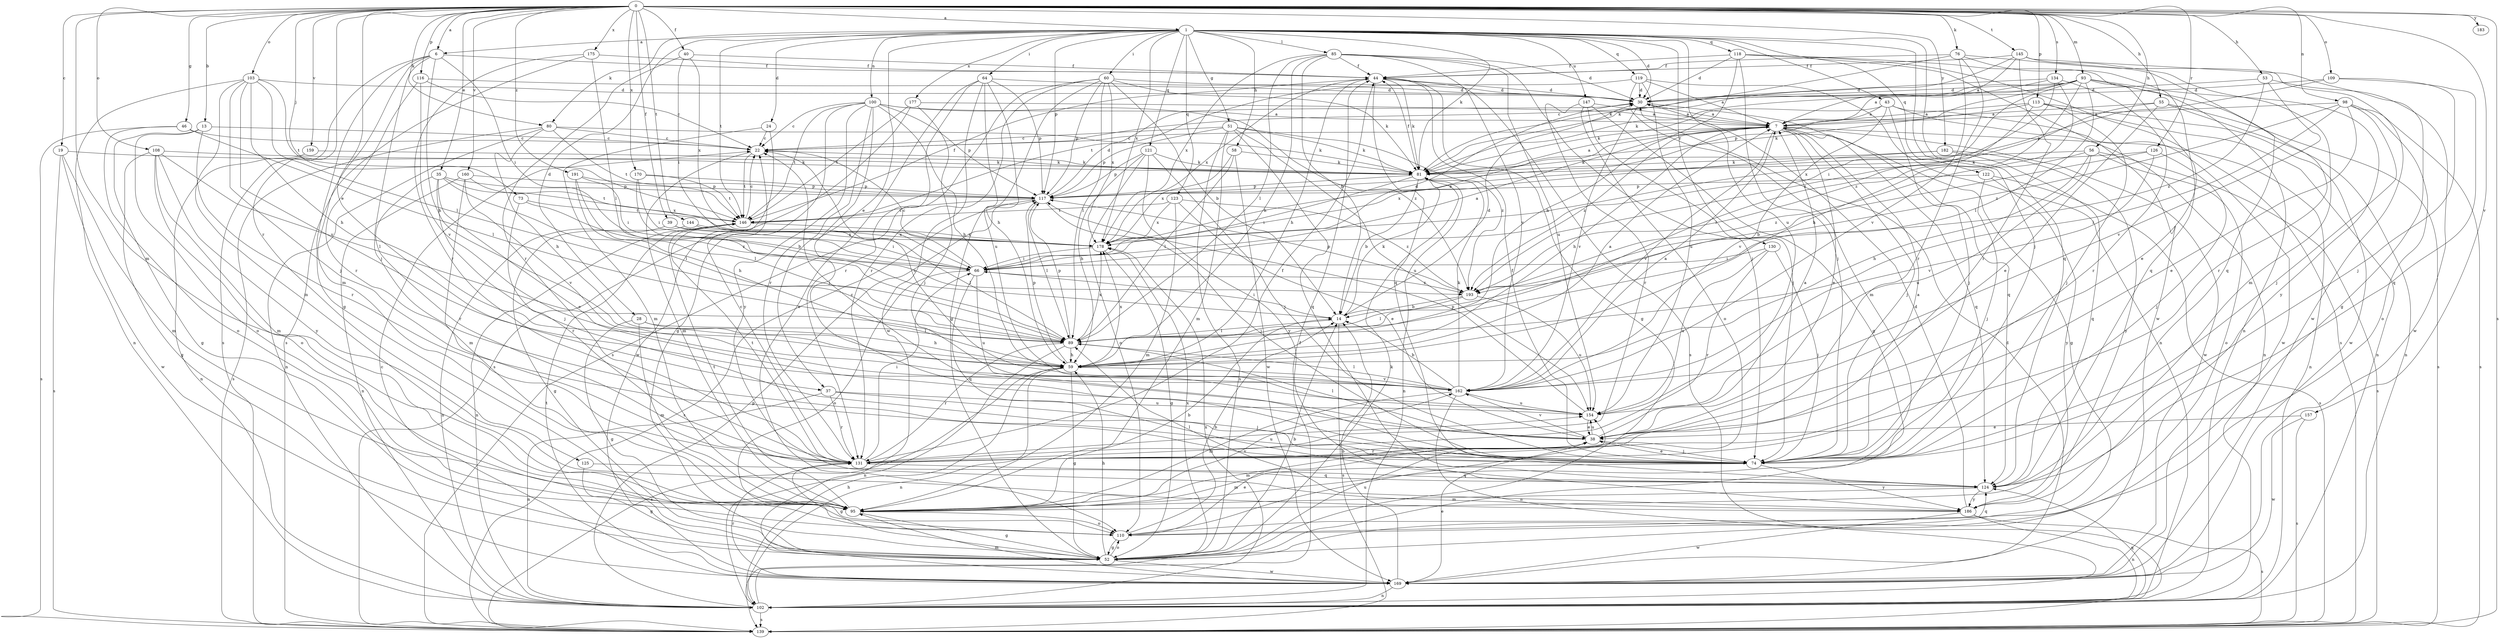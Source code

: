 strict digraph  {
0;
1;
6;
7;
13;
14;
19;
22;
24;
28;
30;
35;
37;
38;
39;
40;
43;
44;
46;
51;
52;
53;
55;
56;
58;
59;
60;
64;
66;
73;
74;
76;
80;
81;
85;
89;
93;
95;
98;
100;
102;
103;
108;
109;
110;
113;
116;
117;
118;
119;
121;
122;
123;
124;
125;
126;
130;
131;
134;
139;
144;
145;
146;
147;
154;
157;
159;
160;
162;
169;
170;
175;
177;
178;
182;
183;
186;
191;
193;
0 -> 1  [label=a];
0 -> 6  [label=a];
0 -> 13  [label=b];
0 -> 19  [label=c];
0 -> 35  [label=e];
0 -> 37  [label=e];
0 -> 39  [label=f];
0 -> 40  [label=f];
0 -> 46  [label=g];
0 -> 53  [label=h];
0 -> 55  [label=h];
0 -> 56  [label=h];
0 -> 73  [label=j];
0 -> 76  [label=k];
0 -> 80  [label=k];
0 -> 93  [label=m];
0 -> 95  [label=m];
0 -> 98  [label=n];
0 -> 103  [label=o];
0 -> 108  [label=o];
0 -> 109  [label=o];
0 -> 113  [label=p];
0 -> 116  [label=p];
0 -> 125  [label=r];
0 -> 126  [label=r];
0 -> 134  [label=s];
0 -> 139  [label=s];
0 -> 144  [label=t];
0 -> 145  [label=t];
0 -> 157  [label=v];
0 -> 159  [label=v];
0 -> 160  [label=v];
0 -> 170  [label=x];
0 -> 175  [label=x];
0 -> 182  [label=y];
0 -> 183  [label=y];
0 -> 191  [label=z];
1 -> 6  [label=a];
1 -> 24  [label=d];
1 -> 28  [label=d];
1 -> 30  [label=d];
1 -> 37  [label=e];
1 -> 43  [label=f];
1 -> 51  [label=g];
1 -> 58  [label=h];
1 -> 60  [label=i];
1 -> 64  [label=i];
1 -> 74  [label=j];
1 -> 80  [label=k];
1 -> 81  [label=k];
1 -> 85  [label=l];
1 -> 100  [label=n];
1 -> 117  [label=p];
1 -> 118  [label=q];
1 -> 119  [label=q];
1 -> 121  [label=q];
1 -> 122  [label=q];
1 -> 123  [label=q];
1 -> 124  [label=q];
1 -> 130  [label=r];
1 -> 146  [label=t];
1 -> 147  [label=u];
1 -> 154  [label=u];
1 -> 177  [label=x];
1 -> 178  [label=x];
6 -> 44  [label=f];
6 -> 52  [label=g];
6 -> 59  [label=h];
6 -> 66  [label=i];
6 -> 74  [label=j];
6 -> 95  [label=m];
6 -> 139  [label=s];
7 -> 22  [label=c];
7 -> 38  [label=e];
7 -> 52  [label=g];
7 -> 59  [label=h];
7 -> 74  [label=j];
7 -> 102  [label=n];
7 -> 124  [label=q];
7 -> 162  [label=v];
7 -> 169  [label=w];
7 -> 193  [label=z];
13 -> 22  [label=c];
13 -> 52  [label=g];
13 -> 110  [label=o];
13 -> 131  [label=r];
14 -> 30  [label=d];
14 -> 66  [label=i];
14 -> 81  [label=k];
14 -> 89  [label=l];
14 -> 139  [label=s];
19 -> 81  [label=k];
19 -> 95  [label=m];
19 -> 139  [label=s];
19 -> 169  [label=w];
22 -> 81  [label=k];
22 -> 95  [label=m];
22 -> 146  [label=t];
24 -> 22  [label=c];
24 -> 95  [label=m];
24 -> 169  [label=w];
28 -> 52  [label=g];
28 -> 59  [label=h];
28 -> 89  [label=l];
28 -> 95  [label=m];
30 -> 7  [label=a];
30 -> 124  [label=q];
30 -> 162  [label=v];
35 -> 38  [label=e];
35 -> 74  [label=j];
35 -> 89  [label=l];
35 -> 117  [label=p];
35 -> 131  [label=r];
35 -> 146  [label=t];
37 -> 74  [label=j];
37 -> 102  [label=n];
37 -> 131  [label=r];
37 -> 154  [label=u];
38 -> 7  [label=a];
38 -> 22  [label=c];
38 -> 74  [label=j];
38 -> 89  [label=l];
38 -> 95  [label=m];
38 -> 131  [label=r];
38 -> 154  [label=u];
38 -> 162  [label=v];
39 -> 66  [label=i];
39 -> 102  [label=n];
39 -> 178  [label=x];
40 -> 44  [label=f];
40 -> 66  [label=i];
40 -> 131  [label=r];
40 -> 178  [label=x];
43 -> 7  [label=a];
43 -> 74  [label=j];
43 -> 81  [label=k];
43 -> 102  [label=n];
43 -> 162  [label=v];
43 -> 169  [label=w];
44 -> 30  [label=d];
44 -> 52  [label=g];
44 -> 59  [label=h];
44 -> 81  [label=k];
44 -> 124  [label=q];
44 -> 139  [label=s];
44 -> 178  [label=x];
46 -> 22  [label=c];
46 -> 89  [label=l];
46 -> 110  [label=o];
46 -> 139  [label=s];
51 -> 22  [label=c];
51 -> 81  [label=k];
51 -> 95  [label=m];
51 -> 117  [label=p];
51 -> 124  [label=q];
51 -> 139  [label=s];
51 -> 154  [label=u];
51 -> 193  [label=z];
52 -> 14  [label=b];
52 -> 59  [label=h];
52 -> 81  [label=k];
52 -> 110  [label=o];
52 -> 154  [label=u];
52 -> 169  [label=w];
52 -> 178  [label=x];
53 -> 30  [label=d];
53 -> 162  [label=v];
53 -> 169  [label=w];
53 -> 193  [label=z];
55 -> 7  [label=a];
55 -> 38  [label=e];
55 -> 102  [label=n];
55 -> 139  [label=s];
55 -> 178  [label=x];
56 -> 59  [label=h];
56 -> 81  [label=k];
56 -> 110  [label=o];
56 -> 139  [label=s];
56 -> 154  [label=u];
56 -> 193  [label=z];
58 -> 81  [label=k];
58 -> 89  [label=l];
58 -> 169  [label=w];
58 -> 178  [label=x];
59 -> 7  [label=a];
59 -> 52  [label=g];
59 -> 102  [label=n];
59 -> 117  [label=p];
59 -> 139  [label=s];
59 -> 162  [label=v];
59 -> 178  [label=x];
60 -> 14  [label=b];
60 -> 30  [label=d];
60 -> 52  [label=g];
60 -> 81  [label=k];
60 -> 89  [label=l];
60 -> 117  [label=p];
60 -> 131  [label=r];
60 -> 139  [label=s];
60 -> 178  [label=x];
64 -> 30  [label=d];
64 -> 59  [label=h];
64 -> 110  [label=o];
64 -> 117  [label=p];
64 -> 131  [label=r];
64 -> 154  [label=u];
64 -> 169  [label=w];
66 -> 7  [label=a];
66 -> 22  [label=c];
66 -> 30  [label=d];
66 -> 110  [label=o];
66 -> 124  [label=q];
66 -> 154  [label=u];
66 -> 193  [label=z];
73 -> 131  [label=r];
73 -> 146  [label=t];
73 -> 193  [label=z];
74 -> 7  [label=a];
74 -> 38  [label=e];
74 -> 44  [label=f];
74 -> 95  [label=m];
74 -> 186  [label=y];
76 -> 44  [label=f];
76 -> 81  [label=k];
76 -> 124  [label=q];
76 -> 131  [label=r];
76 -> 162  [label=v];
76 -> 169  [label=w];
80 -> 22  [label=c];
80 -> 59  [label=h];
80 -> 81  [label=k];
80 -> 102  [label=n];
80 -> 139  [label=s];
80 -> 146  [label=t];
81 -> 7  [label=a];
81 -> 14  [label=b];
81 -> 44  [label=f];
81 -> 66  [label=i];
81 -> 102  [label=n];
81 -> 117  [label=p];
85 -> 14  [label=b];
85 -> 30  [label=d];
85 -> 44  [label=f];
85 -> 59  [label=h];
85 -> 74  [label=j];
85 -> 89  [label=l];
85 -> 154  [label=u];
85 -> 162  [label=v];
85 -> 178  [label=x];
89 -> 59  [label=h];
89 -> 102  [label=n];
89 -> 117  [label=p];
89 -> 131  [label=r];
89 -> 178  [label=x];
93 -> 7  [label=a];
93 -> 22  [label=c];
93 -> 30  [label=d];
93 -> 38  [label=e];
93 -> 66  [label=i];
93 -> 89  [label=l];
93 -> 117  [label=p];
93 -> 131  [label=r];
93 -> 186  [label=y];
93 -> 193  [label=z];
95 -> 14  [label=b];
95 -> 52  [label=g];
95 -> 110  [label=o];
95 -> 146  [label=t];
95 -> 162  [label=v];
98 -> 7  [label=a];
98 -> 38  [label=e];
98 -> 74  [label=j];
98 -> 89  [label=l];
98 -> 110  [label=o];
98 -> 139  [label=s];
98 -> 193  [label=z];
100 -> 7  [label=a];
100 -> 22  [label=c];
100 -> 52  [label=g];
100 -> 59  [label=h];
100 -> 74  [label=j];
100 -> 117  [label=p];
100 -> 131  [label=r];
100 -> 146  [label=t];
100 -> 186  [label=y];
100 -> 193  [label=z];
102 -> 44  [label=f];
102 -> 59  [label=h];
102 -> 117  [label=p];
102 -> 124  [label=q];
102 -> 139  [label=s];
102 -> 178  [label=x];
103 -> 30  [label=d];
103 -> 59  [label=h];
103 -> 74  [label=j];
103 -> 89  [label=l];
103 -> 95  [label=m];
103 -> 102  [label=n];
103 -> 146  [label=t];
103 -> 162  [label=v];
108 -> 52  [label=g];
108 -> 81  [label=k];
108 -> 89  [label=l];
108 -> 95  [label=m];
108 -> 110  [label=o];
108 -> 186  [label=y];
109 -> 30  [label=d];
109 -> 74  [label=j];
109 -> 117  [label=p];
109 -> 124  [label=q];
110 -> 14  [label=b];
110 -> 38  [label=e];
110 -> 52  [label=g];
110 -> 124  [label=q];
113 -> 7  [label=a];
113 -> 74  [label=j];
113 -> 81  [label=k];
113 -> 89  [label=l];
113 -> 102  [label=n];
113 -> 169  [label=w];
116 -> 22  [label=c];
116 -> 30  [label=d];
116 -> 131  [label=r];
116 -> 162  [label=v];
117 -> 30  [label=d];
117 -> 74  [label=j];
117 -> 89  [label=l];
117 -> 139  [label=s];
117 -> 146  [label=t];
118 -> 30  [label=d];
118 -> 44  [label=f];
118 -> 59  [label=h];
118 -> 74  [label=j];
118 -> 102  [label=n];
118 -> 139  [label=s];
118 -> 169  [label=w];
119 -> 7  [label=a];
119 -> 30  [label=d];
119 -> 95  [label=m];
119 -> 102  [label=n];
119 -> 146  [label=t];
119 -> 154  [label=u];
121 -> 59  [label=h];
121 -> 74  [label=j];
121 -> 81  [label=k];
121 -> 110  [label=o];
121 -> 117  [label=p];
121 -> 186  [label=y];
122 -> 74  [label=j];
122 -> 117  [label=p];
122 -> 139  [label=s];
122 -> 186  [label=y];
123 -> 38  [label=e];
123 -> 95  [label=m];
123 -> 146  [label=t];
123 -> 178  [label=x];
123 -> 193  [label=z];
124 -> 95  [label=m];
124 -> 186  [label=y];
125 -> 52  [label=g];
125 -> 124  [label=q];
126 -> 14  [label=b];
126 -> 74  [label=j];
126 -> 81  [label=k];
126 -> 162  [label=v];
130 -> 66  [label=i];
130 -> 74  [label=j];
130 -> 131  [label=r];
130 -> 154  [label=u];
131 -> 22  [label=c];
131 -> 44  [label=f];
131 -> 52  [label=g];
131 -> 66  [label=i];
131 -> 124  [label=q];
131 -> 146  [label=t];
131 -> 154  [label=u];
134 -> 30  [label=d];
134 -> 59  [label=h];
134 -> 81  [label=k];
134 -> 131  [label=r];
134 -> 193  [label=z];
144 -> 52  [label=g];
144 -> 89  [label=l];
144 -> 178  [label=x];
145 -> 7  [label=a];
145 -> 44  [label=f];
145 -> 52  [label=g];
145 -> 81  [label=k];
145 -> 95  [label=m];
145 -> 124  [label=q];
145 -> 131  [label=r];
146 -> 22  [label=c];
146 -> 44  [label=f];
146 -> 102  [label=n];
146 -> 178  [label=x];
147 -> 7  [label=a];
147 -> 52  [label=g];
147 -> 74  [label=j];
147 -> 110  [label=o];
147 -> 131  [label=r];
154 -> 38  [label=e];
154 -> 117  [label=p];
157 -> 38  [label=e];
157 -> 139  [label=s];
157 -> 169  [label=w];
159 -> 81  [label=k];
159 -> 102  [label=n];
160 -> 95  [label=m];
160 -> 102  [label=n];
160 -> 117  [label=p];
160 -> 162  [label=v];
160 -> 178  [label=x];
162 -> 7  [label=a];
162 -> 14  [label=b];
162 -> 22  [label=c];
162 -> 81  [label=k];
162 -> 89  [label=l];
162 -> 95  [label=m];
162 -> 102  [label=n];
162 -> 154  [label=u];
169 -> 14  [label=b];
169 -> 22  [label=c];
169 -> 30  [label=d];
169 -> 38  [label=e];
169 -> 95  [label=m];
169 -> 102  [label=n];
169 -> 131  [label=r];
169 -> 146  [label=t];
170 -> 14  [label=b];
170 -> 66  [label=i];
170 -> 117  [label=p];
170 -> 146  [label=t];
175 -> 44  [label=f];
175 -> 89  [label=l];
175 -> 131  [label=r];
175 -> 139  [label=s];
177 -> 7  [label=a];
177 -> 74  [label=j];
177 -> 139  [label=s];
177 -> 146  [label=t];
178 -> 7  [label=a];
178 -> 52  [label=g];
178 -> 66  [label=i];
182 -> 81  [label=k];
182 -> 124  [label=q];
182 -> 178  [label=x];
182 -> 186  [label=y];
186 -> 30  [label=d];
186 -> 89  [label=l];
186 -> 102  [label=n];
186 -> 139  [label=s];
186 -> 169  [label=w];
191 -> 59  [label=h];
191 -> 66  [label=i];
191 -> 89  [label=l];
191 -> 117  [label=p];
193 -> 14  [label=b];
193 -> 89  [label=l];
193 -> 117  [label=p];
193 -> 154  [label=u];
}
